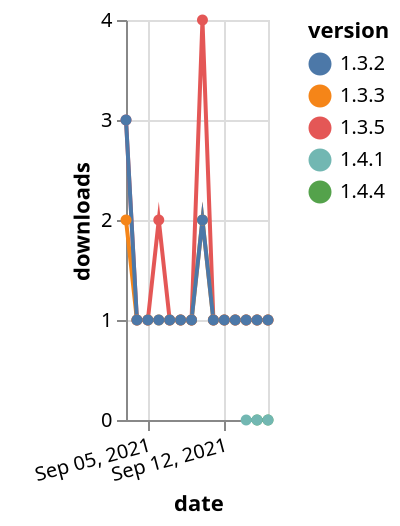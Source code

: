 {"$schema": "https://vega.github.io/schema/vega-lite/v5.json", "description": "A simple bar chart with embedded data.", "data": {"values": [{"date": "2021-09-15", "total": 20, "delta": 0, "version": "1.4.4"}, {"date": "2021-09-16", "total": 30, "delta": 0, "version": "1.4.4"}, {"date": "2021-09-03", "total": 31, "delta": 3, "version": "1.3.5"}, {"date": "2021-09-04", "total": 32, "delta": 1, "version": "1.3.5"}, {"date": "2021-09-05", "total": 33, "delta": 1, "version": "1.3.5"}, {"date": "2021-09-06", "total": 35, "delta": 2, "version": "1.3.5"}, {"date": "2021-09-07", "total": 36, "delta": 1, "version": "1.3.5"}, {"date": "2021-09-08", "total": 37, "delta": 1, "version": "1.3.5"}, {"date": "2021-09-09", "total": 38, "delta": 1, "version": "1.3.5"}, {"date": "2021-09-10", "total": 42, "delta": 4, "version": "1.3.5"}, {"date": "2021-09-11", "total": 43, "delta": 1, "version": "1.3.5"}, {"date": "2021-09-12", "total": 44, "delta": 1, "version": "1.3.5"}, {"date": "2021-09-13", "total": 45, "delta": 1, "version": "1.3.5"}, {"date": "2021-09-14", "total": 46, "delta": 1, "version": "1.3.5"}, {"date": "2021-09-15", "total": 47, "delta": 1, "version": "1.3.5"}, {"date": "2021-09-16", "total": 48, "delta": 1, "version": "1.3.5"}, {"date": "2021-09-03", "total": 63, "delta": 2, "version": "1.3.3"}, {"date": "2021-09-04", "total": 64, "delta": 1, "version": "1.3.3"}, {"date": "2021-09-05", "total": 65, "delta": 1, "version": "1.3.3"}, {"date": "2021-09-06", "total": 66, "delta": 1, "version": "1.3.3"}, {"date": "2021-09-07", "total": 67, "delta": 1, "version": "1.3.3"}, {"date": "2021-09-08", "total": 68, "delta": 1, "version": "1.3.3"}, {"date": "2021-09-09", "total": 69, "delta": 1, "version": "1.3.3"}, {"date": "2021-09-10", "total": 71, "delta": 2, "version": "1.3.3"}, {"date": "2021-09-11", "total": 72, "delta": 1, "version": "1.3.3"}, {"date": "2021-09-12", "total": 73, "delta": 1, "version": "1.3.3"}, {"date": "2021-09-13", "total": 74, "delta": 1, "version": "1.3.3"}, {"date": "2021-09-14", "total": 75, "delta": 1, "version": "1.3.3"}, {"date": "2021-09-15", "total": 76, "delta": 1, "version": "1.3.3"}, {"date": "2021-09-16", "total": 77, "delta": 1, "version": "1.3.3"}, {"date": "2021-09-14", "total": 0, "delta": 0, "version": "1.4.1"}, {"date": "2021-09-15", "total": 22, "delta": 0, "version": "1.4.1"}, {"date": "2021-09-16", "total": 35, "delta": 0, "version": "1.4.1"}, {"date": "2021-09-03", "total": 94, "delta": 3, "version": "1.3.2"}, {"date": "2021-09-04", "total": 95, "delta": 1, "version": "1.3.2"}, {"date": "2021-09-05", "total": 96, "delta": 1, "version": "1.3.2"}, {"date": "2021-09-06", "total": 97, "delta": 1, "version": "1.3.2"}, {"date": "2021-09-07", "total": 98, "delta": 1, "version": "1.3.2"}, {"date": "2021-09-08", "total": 99, "delta": 1, "version": "1.3.2"}, {"date": "2021-09-09", "total": 100, "delta": 1, "version": "1.3.2"}, {"date": "2021-09-10", "total": 102, "delta": 2, "version": "1.3.2"}, {"date": "2021-09-11", "total": 103, "delta": 1, "version": "1.3.2"}, {"date": "2021-09-12", "total": 104, "delta": 1, "version": "1.3.2"}, {"date": "2021-09-13", "total": 105, "delta": 1, "version": "1.3.2"}, {"date": "2021-09-14", "total": 106, "delta": 1, "version": "1.3.2"}, {"date": "2021-09-15", "total": 107, "delta": 1, "version": "1.3.2"}, {"date": "2021-09-16", "total": 108, "delta": 1, "version": "1.3.2"}]}, "width": "container", "mark": {"type": "line", "point": {"filled": true}}, "encoding": {"x": {"field": "date", "type": "temporal", "timeUnit": "yearmonthdate", "title": "date", "axis": {"labelAngle": -15}}, "y": {"field": "delta", "type": "quantitative", "title": "downloads"}, "color": {"field": "version", "type": "nominal"}, "tooltip": {"field": "delta"}}}